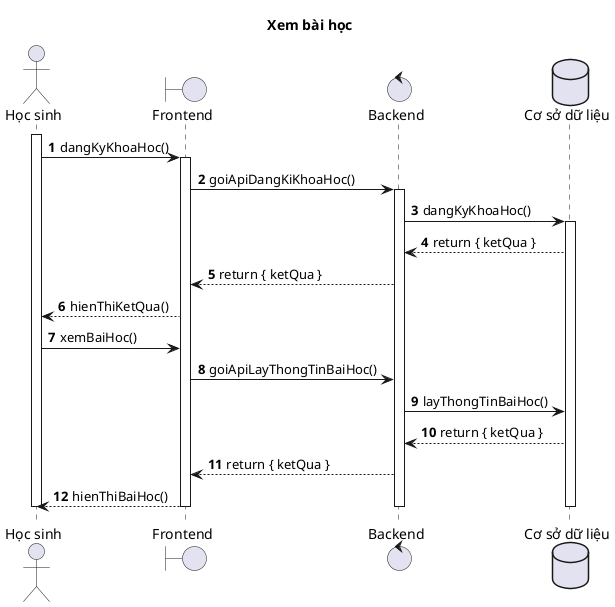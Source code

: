 @startuml
title Xem bài học
actor "Học sinh" as HS
boundary Frontend
control Backend
database "Cơ sở dữ liệu" as Database

autonumber
activate HS

HS->Frontend: dangKyKhoaHoc()

activate Frontend

Frontend->Backend: goiApiDangKiKhoaHoc()

activate Backend

Backend->Database: dangKyKhoaHoc()

activate Database

Database-->Backend: return { ketQua }

Backend-->Frontend: return { ketQua }

Frontend-->HS: hienThiKetQua()

HS->Frontend: xemBaiHoc()

Frontend->Backend: goiApiLayThongTinBaiHoc()

Backend->Database: layThongTinBaiHoc()

Database-->Backend: return { ketQua }

Backend-->Frontend: return { ketQua }

Frontend-->HS: hienThiBaiHoc()

deactivate Database

deactivate Backend

deactivate Frontend

deactivate HS
@enduml
